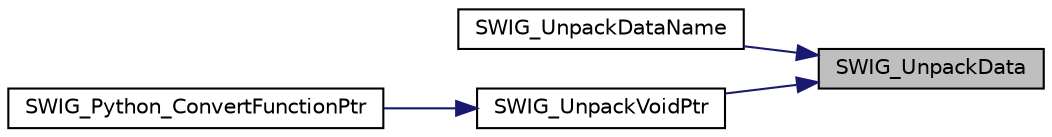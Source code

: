digraph "SWIG_UnpackData"
{
 // LATEX_PDF_SIZE
  edge [fontname="Helvetica",fontsize="10",labelfontname="Helvetica",labelfontsize="10"];
  node [fontname="Helvetica",fontsize="10",shape=record];
  rankdir="RL";
  Node1 [label="SWIG_UnpackData",height=0.2,width=0.4,color="black", fillcolor="grey75", style="filled", fontcolor="black",tooltip=" "];
  Node1 -> Node2 [dir="back",color="midnightblue",fontsize="10",style="solid",fontname="Helvetica"];
  Node2 [label="SWIG_UnpackDataName",height=0.2,width=0.4,color="black", fillcolor="white", style="filled",URL="$de/d48/swig__runtime_8h.html#a97000accda334d49ad7b51fa562fd741",tooltip=" "];
  Node1 -> Node3 [dir="back",color="midnightblue",fontsize="10",style="solid",fontname="Helvetica"];
  Node3 [label="SWIG_UnpackVoidPtr",height=0.2,width=0.4,color="black", fillcolor="white", style="filled",URL="$de/d48/swig__runtime_8h.html#a5de83b7bb4a7b529efc5d11ba9a0f3d0",tooltip=" "];
  Node3 -> Node4 [dir="back",color="midnightblue",fontsize="10",style="solid",fontname="Helvetica"];
  Node4 [label="SWIG_Python_ConvertFunctionPtr",height=0.2,width=0.4,color="black", fillcolor="white", style="filled",URL="$de/d48/swig__runtime_8h.html#aab4c16474d452d70b81f765cd430f661",tooltip=" "];
}
